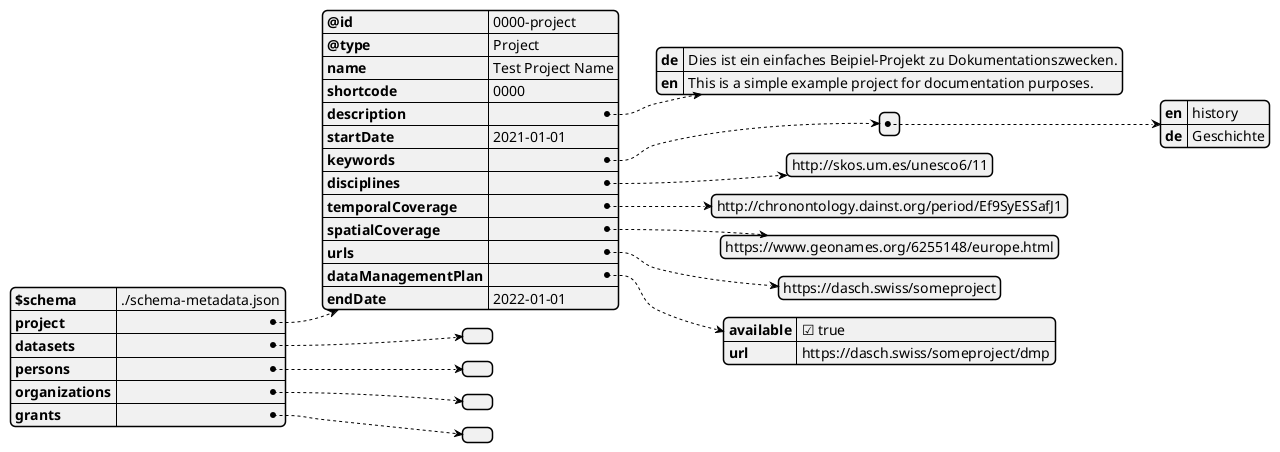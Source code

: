 @startjson API-Example

{
  "$schema": "./schema-metadata.json",
  "project": {
    "@id": "0000-project",
    "@type": "Project",
    "name": "Test Project Name",
    "shortcode": "0000",
    "description": {
      "de": "Dies ist ein einfaches Beipiel-Projekt zu Dokumentationszwecken.",
      "en": "This is a simple example project for documentation purposes."
    },
    "startDate": "2021-01-01",
    "keywords": [
      {
        "en": "history",
        "de": "Geschichte"
      }
    ],
    "disciplines": [
      "http://skos.um.es/unesco6/11"
    ],
    "temporalCoverage": [
      "http://chronontology.dainst.org/period/Ef9SyESSafJ1"
    ],
    "spatialCoverage": [
      "https://www.geonames.org/6255148/europe.html"
    ],
    "urls": [
      "https://dasch.swiss/someproject"
    ],
    "dataManagementPlan": {
      "available": true,
      "url": "https://dasch.swiss/someproject/dmp"
    },
    "endDate": "2022-01-01"
  },
  "datasets": [],
  "persons": [],
  "organizations": [],
  "grants": []
}


@endjson
